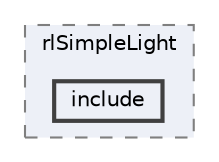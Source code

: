 digraph "C:/Users/HP/Documents/GitHub/Minero-Game/raylib-simple-lighting/rlSimpleLight/include"
{
 // LATEX_PDF_SIZE
  bgcolor="transparent";
  edge [fontname=Helvetica,fontsize=10,labelfontname=Helvetica,labelfontsize=10];
  node [fontname=Helvetica,fontsize=10,shape=box,height=0.2,width=0.4];
  compound=true
  subgraph clusterdir_9b5c04e436cfd2481bd70fbed3d42ad0 {
    graph [ bgcolor="#edf0f7", pencolor="grey50", label="rlSimpleLight", fontname=Helvetica,fontsize=10 style="filled,dashed", URL="dir_9b5c04e436cfd2481bd70fbed3d42ad0.html",tooltip=""]
  dir_f9f54b29af5a65d0e6b29cc8dc1551e8 [label="include", fillcolor="#edf0f7", color="grey25", style="filled,bold", URL="dir_f9f54b29af5a65d0e6b29cc8dc1551e8.html",tooltip=""];
  }
}
